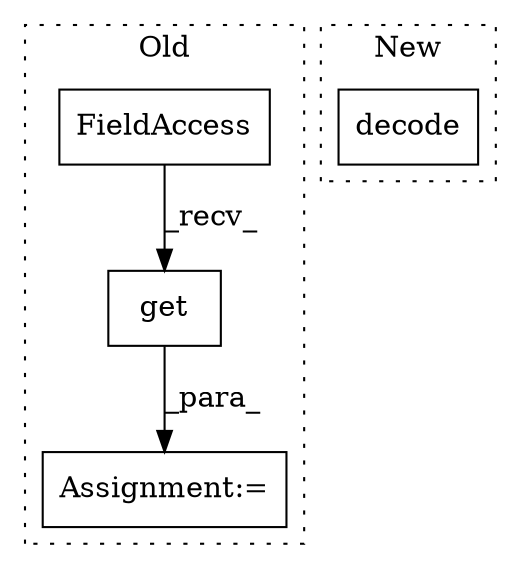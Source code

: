 digraph G {
subgraph cluster0 {
1 [label="get" a="32" s="83551,83576" l="4,1" shape="box"];
3 [label="FieldAccess" a="22" s="83534" l="16" shape="box"];
4 [label="Assignment:=" a="7" s="83533" l="1" shape="box"];
label = "Old";
style="dotted";
}
subgraph cluster1 {
2 [label="decode" a="32" s="81416,81430" l="7,1" shape="box"];
label = "New";
style="dotted";
}
1 -> 4 [label="_para_"];
3 -> 1 [label="_recv_"];
}